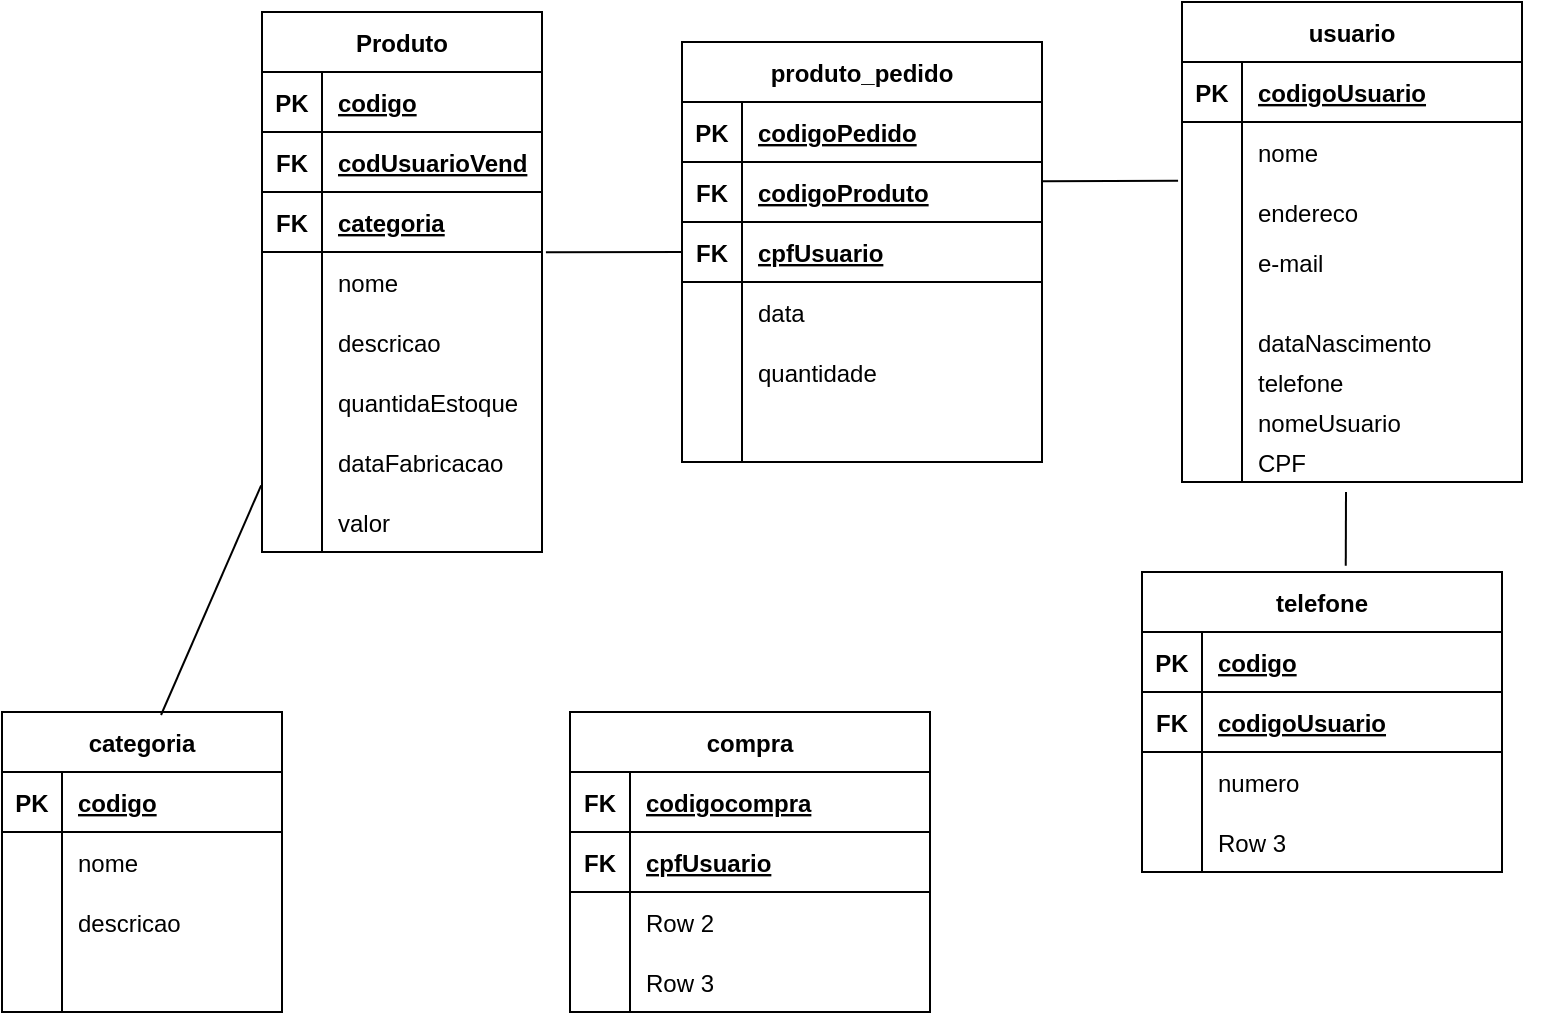 <mxfile version="16.5.1" type="device"><diagram id="bcJOSauh8elIarHP54P1" name="Página-1"><mxGraphModel dx="1021" dy="651" grid="1" gridSize="10" guides="1" tooltips="1" connect="1" arrows="1" fold="1" page="1" pageScale="1" pageWidth="827" pageHeight="1169" math="0" shadow="0"><root><mxCell id="0"/><mxCell id="1" parent="0"/><mxCell id="BqBLaoqD9eFJ4Dxvr46C-53" value="categoria" style="shape=table;startSize=30;container=1;collapsible=1;childLayout=tableLayout;fixedRows=1;rowLines=0;fontStyle=1;align=center;resizeLast=1;" parent="1" vertex="1"><mxGeometry x="40" y="360" width="140" height="150" as="geometry"/></mxCell><mxCell id="BqBLaoqD9eFJ4Dxvr46C-54" value="" style="shape=tableRow;horizontal=0;startSize=0;swimlaneHead=0;swimlaneBody=0;fillColor=none;collapsible=0;dropTarget=0;points=[[0,0.5],[1,0.5]];portConstraint=eastwest;top=0;left=0;right=0;bottom=1;" parent="BqBLaoqD9eFJ4Dxvr46C-53" vertex="1"><mxGeometry y="30" width="140" height="30" as="geometry"/></mxCell><mxCell id="BqBLaoqD9eFJ4Dxvr46C-55" value="PK" style="shape=partialRectangle;connectable=0;fillColor=none;top=0;left=0;bottom=0;right=0;fontStyle=1;overflow=hidden;" parent="BqBLaoqD9eFJ4Dxvr46C-54" vertex="1"><mxGeometry width="30" height="30" as="geometry"><mxRectangle width="30" height="30" as="alternateBounds"/></mxGeometry></mxCell><mxCell id="BqBLaoqD9eFJ4Dxvr46C-56" value="codigo" style="shape=partialRectangle;connectable=0;fillColor=none;top=0;left=0;bottom=0;right=0;align=left;spacingLeft=6;fontStyle=5;overflow=hidden;" parent="BqBLaoqD9eFJ4Dxvr46C-54" vertex="1"><mxGeometry x="30" width="110" height="30" as="geometry"><mxRectangle width="110" height="30" as="alternateBounds"/></mxGeometry></mxCell><mxCell id="BqBLaoqD9eFJ4Dxvr46C-57" value="" style="shape=tableRow;horizontal=0;startSize=0;swimlaneHead=0;swimlaneBody=0;fillColor=none;collapsible=0;dropTarget=0;points=[[0,0.5],[1,0.5]];portConstraint=eastwest;top=0;left=0;right=0;bottom=0;" parent="BqBLaoqD9eFJ4Dxvr46C-53" vertex="1"><mxGeometry y="60" width="140" height="30" as="geometry"/></mxCell><mxCell id="BqBLaoqD9eFJ4Dxvr46C-58" value="" style="shape=partialRectangle;connectable=0;fillColor=none;top=0;left=0;bottom=0;right=0;editable=1;overflow=hidden;" parent="BqBLaoqD9eFJ4Dxvr46C-57" vertex="1"><mxGeometry width="30" height="30" as="geometry"><mxRectangle width="30" height="30" as="alternateBounds"/></mxGeometry></mxCell><mxCell id="BqBLaoqD9eFJ4Dxvr46C-59" value="nome" style="shape=partialRectangle;connectable=0;fillColor=none;top=0;left=0;bottom=0;right=0;align=left;spacingLeft=6;overflow=hidden;" parent="BqBLaoqD9eFJ4Dxvr46C-57" vertex="1"><mxGeometry x="30" width="110" height="30" as="geometry"><mxRectangle width="110" height="30" as="alternateBounds"/></mxGeometry></mxCell><mxCell id="BqBLaoqD9eFJ4Dxvr46C-60" value="" style="shape=tableRow;horizontal=0;startSize=0;swimlaneHead=0;swimlaneBody=0;fillColor=none;collapsible=0;dropTarget=0;points=[[0,0.5],[1,0.5]];portConstraint=eastwest;top=0;left=0;right=0;bottom=0;" parent="BqBLaoqD9eFJ4Dxvr46C-53" vertex="1"><mxGeometry y="90" width="140" height="30" as="geometry"/></mxCell><mxCell id="BqBLaoqD9eFJ4Dxvr46C-61" value="" style="shape=partialRectangle;connectable=0;fillColor=none;top=0;left=0;bottom=0;right=0;editable=1;overflow=hidden;" parent="BqBLaoqD9eFJ4Dxvr46C-60" vertex="1"><mxGeometry width="30" height="30" as="geometry"><mxRectangle width="30" height="30" as="alternateBounds"/></mxGeometry></mxCell><mxCell id="BqBLaoqD9eFJ4Dxvr46C-62" value="descricao" style="shape=partialRectangle;connectable=0;fillColor=none;top=0;left=0;bottom=0;right=0;align=left;spacingLeft=6;overflow=hidden;" parent="BqBLaoqD9eFJ4Dxvr46C-60" vertex="1"><mxGeometry x="30" width="110" height="30" as="geometry"><mxRectangle width="110" height="30" as="alternateBounds"/></mxGeometry></mxCell><mxCell id="BqBLaoqD9eFJ4Dxvr46C-63" value="" style="shape=tableRow;horizontal=0;startSize=0;swimlaneHead=0;swimlaneBody=0;fillColor=none;collapsible=0;dropTarget=0;points=[[0,0.5],[1,0.5]];portConstraint=eastwest;top=0;left=0;right=0;bottom=0;" parent="BqBLaoqD9eFJ4Dxvr46C-53" vertex="1"><mxGeometry y="120" width="140" height="30" as="geometry"/></mxCell><mxCell id="BqBLaoqD9eFJ4Dxvr46C-64" value="" style="shape=partialRectangle;connectable=0;fillColor=none;top=0;left=0;bottom=0;right=0;editable=1;overflow=hidden;" parent="BqBLaoqD9eFJ4Dxvr46C-63" vertex="1"><mxGeometry width="30" height="30" as="geometry"><mxRectangle width="30" height="30" as="alternateBounds"/></mxGeometry></mxCell><mxCell id="BqBLaoqD9eFJ4Dxvr46C-65" value="" style="shape=partialRectangle;connectable=0;fillColor=none;top=0;left=0;bottom=0;right=0;align=left;spacingLeft=6;overflow=hidden;" parent="BqBLaoqD9eFJ4Dxvr46C-63" vertex="1"><mxGeometry x="30" width="110" height="30" as="geometry"><mxRectangle width="110" height="30" as="alternateBounds"/></mxGeometry></mxCell><mxCell id="BqBLaoqD9eFJ4Dxvr46C-72" value="" style="group" parent="1" vertex="1" connectable="0"><mxGeometry x="170" y="10" width="140" height="240" as="geometry"/></mxCell><mxCell id="BqBLaoqD9eFJ4Dxvr46C-1" value="Produto" style="shape=table;startSize=30;container=1;collapsible=1;childLayout=tableLayout;fixedRows=1;rowLines=0;fontStyle=1;align=center;resizeLast=1;" parent="BqBLaoqD9eFJ4Dxvr46C-72" vertex="1"><mxGeometry width="140" height="270" as="geometry"/></mxCell><mxCell id="BqBLaoqD9eFJ4Dxvr46C-2" value="" style="shape=tableRow;horizontal=0;startSize=0;swimlaneHead=0;swimlaneBody=0;fillColor=none;collapsible=0;dropTarget=0;points=[[0,0.5],[1,0.5]];portConstraint=eastwest;top=0;left=0;right=0;bottom=1;" parent="BqBLaoqD9eFJ4Dxvr46C-1" vertex="1"><mxGeometry y="30" width="140" height="30" as="geometry"/></mxCell><mxCell id="BqBLaoqD9eFJ4Dxvr46C-3" value="PK" style="shape=partialRectangle;connectable=0;fillColor=none;top=0;left=0;bottom=0;right=0;fontStyle=1;overflow=hidden;" parent="BqBLaoqD9eFJ4Dxvr46C-2" vertex="1"><mxGeometry width="30" height="30" as="geometry"><mxRectangle width="30" height="30" as="alternateBounds"/></mxGeometry></mxCell><mxCell id="BqBLaoqD9eFJ4Dxvr46C-4" value="codigo" style="shape=partialRectangle;connectable=0;fillColor=none;top=0;left=0;bottom=0;right=0;align=left;spacingLeft=6;fontStyle=5;overflow=hidden;" parent="BqBLaoqD9eFJ4Dxvr46C-2" vertex="1"><mxGeometry x="30" width="110" height="30" as="geometry"><mxRectangle width="110" height="30" as="alternateBounds"/></mxGeometry></mxCell><mxCell id="4ApORR4QQ6155ZUJAlTg-59" value="" style="shape=tableRow;horizontal=0;startSize=0;swimlaneHead=0;swimlaneBody=0;fillColor=none;collapsible=0;dropTarget=0;points=[[0,0.5],[1,0.5]];portConstraint=eastwest;top=0;left=0;right=0;bottom=1;" parent="BqBLaoqD9eFJ4Dxvr46C-1" vertex="1"><mxGeometry y="60" width="140" height="30" as="geometry"/></mxCell><mxCell id="4ApORR4QQ6155ZUJAlTg-60" value="FK" style="shape=partialRectangle;connectable=0;fillColor=none;top=0;left=0;bottom=0;right=0;fontStyle=1;overflow=hidden;" parent="4ApORR4QQ6155ZUJAlTg-59" vertex="1"><mxGeometry width="30" height="30" as="geometry"><mxRectangle width="30" height="30" as="alternateBounds"/></mxGeometry></mxCell><mxCell id="4ApORR4QQ6155ZUJAlTg-61" value="codUsuarioVend" style="shape=partialRectangle;connectable=0;fillColor=none;top=0;left=0;bottom=0;right=0;align=left;spacingLeft=6;fontStyle=5;overflow=hidden;" parent="4ApORR4QQ6155ZUJAlTg-59" vertex="1"><mxGeometry x="30" width="110" height="30" as="geometry"><mxRectangle width="110" height="30" as="alternateBounds"/></mxGeometry></mxCell><mxCell id="4ApORR4QQ6155ZUJAlTg-68" value="" style="shape=tableRow;horizontal=0;startSize=0;swimlaneHead=0;swimlaneBody=0;fillColor=none;collapsible=0;dropTarget=0;points=[[0,0.5],[1,0.5]];portConstraint=eastwest;top=0;left=0;right=0;bottom=1;" parent="BqBLaoqD9eFJ4Dxvr46C-1" vertex="1"><mxGeometry y="90" width="140" height="30" as="geometry"/></mxCell><mxCell id="4ApORR4QQ6155ZUJAlTg-69" value="FK" style="shape=partialRectangle;connectable=0;fillColor=none;top=0;left=0;bottom=0;right=0;fontStyle=1;overflow=hidden;" parent="4ApORR4QQ6155ZUJAlTg-68" vertex="1"><mxGeometry width="30" height="30" as="geometry"><mxRectangle width="30" height="30" as="alternateBounds"/></mxGeometry></mxCell><mxCell id="4ApORR4QQ6155ZUJAlTg-70" value="categoria" style="shape=partialRectangle;connectable=0;fillColor=none;top=0;left=0;bottom=0;right=0;align=left;spacingLeft=6;fontStyle=5;overflow=hidden;" parent="4ApORR4QQ6155ZUJAlTg-68" vertex="1"><mxGeometry x="30" width="110" height="30" as="geometry"><mxRectangle width="110" height="30" as="alternateBounds"/></mxGeometry></mxCell><mxCell id="BqBLaoqD9eFJ4Dxvr46C-5" value="" style="shape=tableRow;horizontal=0;startSize=0;swimlaneHead=0;swimlaneBody=0;fillColor=none;collapsible=0;dropTarget=0;points=[[0,0.5],[1,0.5]];portConstraint=eastwest;top=0;left=0;right=0;bottom=0;" parent="BqBLaoqD9eFJ4Dxvr46C-1" vertex="1"><mxGeometry y="120" width="140" height="30" as="geometry"/></mxCell><mxCell id="BqBLaoqD9eFJ4Dxvr46C-6" value="" style="shape=partialRectangle;connectable=0;fillColor=none;top=0;left=0;bottom=0;right=0;editable=1;overflow=hidden;" parent="BqBLaoqD9eFJ4Dxvr46C-5" vertex="1"><mxGeometry width="30" height="30" as="geometry"><mxRectangle width="30" height="30" as="alternateBounds"/></mxGeometry></mxCell><mxCell id="BqBLaoqD9eFJ4Dxvr46C-7" value="nome" style="shape=partialRectangle;connectable=0;fillColor=none;top=0;left=0;bottom=0;right=0;align=left;spacingLeft=6;overflow=hidden;" parent="BqBLaoqD9eFJ4Dxvr46C-5" vertex="1"><mxGeometry x="30" width="110" height="30" as="geometry"><mxRectangle width="110" height="30" as="alternateBounds"/></mxGeometry></mxCell><mxCell id="BqBLaoqD9eFJ4Dxvr46C-8" value="" style="shape=tableRow;horizontal=0;startSize=0;swimlaneHead=0;swimlaneBody=0;fillColor=none;collapsible=0;dropTarget=0;points=[[0,0.5],[1,0.5]];portConstraint=eastwest;top=0;left=0;right=0;bottom=0;" parent="BqBLaoqD9eFJ4Dxvr46C-1" vertex="1"><mxGeometry y="150" width="140" height="30" as="geometry"/></mxCell><mxCell id="BqBLaoqD9eFJ4Dxvr46C-9" value="" style="shape=partialRectangle;connectable=0;fillColor=none;top=0;left=0;bottom=0;right=0;editable=1;overflow=hidden;" parent="BqBLaoqD9eFJ4Dxvr46C-8" vertex="1"><mxGeometry width="30" height="30" as="geometry"><mxRectangle width="30" height="30" as="alternateBounds"/></mxGeometry></mxCell><mxCell id="BqBLaoqD9eFJ4Dxvr46C-10" value="descricao" style="shape=partialRectangle;connectable=0;fillColor=none;top=0;left=0;bottom=0;right=0;align=left;spacingLeft=6;overflow=hidden;" parent="BqBLaoqD9eFJ4Dxvr46C-8" vertex="1"><mxGeometry x="30" width="110" height="30" as="geometry"><mxRectangle width="110" height="30" as="alternateBounds"/></mxGeometry></mxCell><mxCell id="BqBLaoqD9eFJ4Dxvr46C-11" value="" style="shape=tableRow;horizontal=0;startSize=0;swimlaneHead=0;swimlaneBody=0;fillColor=none;collapsible=0;dropTarget=0;points=[[0,0.5],[1,0.5]];portConstraint=eastwest;top=0;left=0;right=0;bottom=0;" parent="BqBLaoqD9eFJ4Dxvr46C-1" vertex="1"><mxGeometry y="180" width="140" height="30" as="geometry"/></mxCell><mxCell id="BqBLaoqD9eFJ4Dxvr46C-12" value="" style="shape=partialRectangle;connectable=0;fillColor=none;top=0;left=0;bottom=0;right=0;editable=1;overflow=hidden;" parent="BqBLaoqD9eFJ4Dxvr46C-11" vertex="1"><mxGeometry width="30" height="30" as="geometry"><mxRectangle width="30" height="30" as="alternateBounds"/></mxGeometry></mxCell><mxCell id="BqBLaoqD9eFJ4Dxvr46C-13" value="quantidaEstoque" style="shape=partialRectangle;connectable=0;fillColor=none;top=0;left=0;bottom=0;right=0;align=left;spacingLeft=6;overflow=hidden;" parent="BqBLaoqD9eFJ4Dxvr46C-11" vertex="1"><mxGeometry x="30" width="110" height="30" as="geometry"><mxRectangle width="110" height="30" as="alternateBounds"/></mxGeometry></mxCell><mxCell id="4ApORR4QQ6155ZUJAlTg-62" value="" style="shape=tableRow;horizontal=0;startSize=0;swimlaneHead=0;swimlaneBody=0;fillColor=none;collapsible=0;dropTarget=0;points=[[0,0.5],[1,0.5]];portConstraint=eastwest;top=0;left=0;right=0;bottom=0;" parent="BqBLaoqD9eFJ4Dxvr46C-1" vertex="1"><mxGeometry y="210" width="140" height="30" as="geometry"/></mxCell><mxCell id="4ApORR4QQ6155ZUJAlTg-63" value="" style="shape=partialRectangle;connectable=0;fillColor=none;top=0;left=0;bottom=0;right=0;editable=1;overflow=hidden;" parent="4ApORR4QQ6155ZUJAlTg-62" vertex="1"><mxGeometry width="30" height="30" as="geometry"><mxRectangle width="30" height="30" as="alternateBounds"/></mxGeometry></mxCell><mxCell id="4ApORR4QQ6155ZUJAlTg-64" value="dataFabricacao" style="shape=partialRectangle;connectable=0;fillColor=none;top=0;left=0;bottom=0;right=0;align=left;spacingLeft=6;overflow=hidden;" parent="4ApORR4QQ6155ZUJAlTg-62" vertex="1"><mxGeometry x="30" width="110" height="30" as="geometry"><mxRectangle width="110" height="30" as="alternateBounds"/></mxGeometry></mxCell><mxCell id="4ApORR4QQ6155ZUJAlTg-65" value="" style="shape=tableRow;horizontal=0;startSize=0;swimlaneHead=0;swimlaneBody=0;fillColor=none;collapsible=0;dropTarget=0;points=[[0,0.5],[1,0.5]];portConstraint=eastwest;top=0;left=0;right=0;bottom=0;" parent="BqBLaoqD9eFJ4Dxvr46C-1" vertex="1"><mxGeometry y="240" width="140" height="30" as="geometry"/></mxCell><mxCell id="4ApORR4QQ6155ZUJAlTg-66" value="" style="shape=partialRectangle;connectable=0;fillColor=none;top=0;left=0;bottom=0;right=0;editable=1;overflow=hidden;" parent="4ApORR4QQ6155ZUJAlTg-65" vertex="1"><mxGeometry width="30" height="30" as="geometry"><mxRectangle width="30" height="30" as="alternateBounds"/></mxGeometry></mxCell><mxCell id="4ApORR4QQ6155ZUJAlTg-67" value="valor" style="shape=partialRectangle;connectable=0;fillColor=none;top=0;left=0;bottom=0;right=0;align=left;spacingLeft=6;overflow=hidden;" parent="4ApORR4QQ6155ZUJAlTg-65" vertex="1"><mxGeometry x="30" width="110" height="30" as="geometry"><mxRectangle width="110" height="30" as="alternateBounds"/></mxGeometry></mxCell><mxCell id="BqBLaoqD9eFJ4Dxvr46C-74" value="" style="group" parent="1" vertex="1" connectable="0"><mxGeometry x="630" y="10" width="180" height="200" as="geometry"/></mxCell><mxCell id="4ApORR4QQ6155ZUJAlTg-1" value="" style="group" parent="BqBLaoqD9eFJ4Dxvr46C-74" vertex="1" connectable="0"><mxGeometry y="-5.574" width="170" height="205.574" as="geometry"/></mxCell><mxCell id="BqBLaoqD9eFJ4Dxvr46C-18" value="usuario" style="shape=table;startSize=30;container=1;collapsible=1;childLayout=tableLayout;fixedRows=1;rowLines=0;fontStyle=1;align=center;resizeLast=1;" parent="4ApORR4QQ6155ZUJAlTg-1" vertex="1"><mxGeometry y="0.561" width="170" height="240" as="geometry"/></mxCell><mxCell id="BqBLaoqD9eFJ4Dxvr46C-19" value="" style="shape=tableRow;horizontal=0;startSize=0;swimlaneHead=0;swimlaneBody=0;fillColor=none;collapsible=0;dropTarget=0;points=[[0,0.5],[1,0.5]];portConstraint=eastwest;top=0;left=0;right=0;bottom=1;" parent="BqBLaoqD9eFJ4Dxvr46C-18" vertex="1"><mxGeometry y="30" width="170" height="30" as="geometry"/></mxCell><mxCell id="BqBLaoqD9eFJ4Dxvr46C-20" value="PK" style="shape=partialRectangle;connectable=0;fillColor=none;top=0;left=0;bottom=0;right=0;fontStyle=1;overflow=hidden;" parent="BqBLaoqD9eFJ4Dxvr46C-19" vertex="1"><mxGeometry width="30" height="30" as="geometry"><mxRectangle width="30" height="30" as="alternateBounds"/></mxGeometry></mxCell><mxCell id="BqBLaoqD9eFJ4Dxvr46C-21" value="codigoUsuario" style="shape=partialRectangle;connectable=0;fillColor=none;top=0;left=0;bottom=0;right=0;align=left;spacingLeft=6;fontStyle=5;overflow=hidden;" parent="BqBLaoqD9eFJ4Dxvr46C-19" vertex="1"><mxGeometry x="30" width="140" height="30" as="geometry"><mxRectangle width="140" height="30" as="alternateBounds"/></mxGeometry></mxCell><mxCell id="BqBLaoqD9eFJ4Dxvr46C-22" value="" style="shape=tableRow;horizontal=0;startSize=0;swimlaneHead=0;swimlaneBody=0;fillColor=none;collapsible=0;dropTarget=0;points=[[0,0.5],[1,0.5]];portConstraint=eastwest;top=0;left=0;right=0;bottom=0;" parent="BqBLaoqD9eFJ4Dxvr46C-18" vertex="1"><mxGeometry y="60" width="170" height="30" as="geometry"/></mxCell><mxCell id="BqBLaoqD9eFJ4Dxvr46C-23" value="" style="shape=partialRectangle;connectable=0;fillColor=none;top=0;left=0;bottom=0;right=0;editable=1;overflow=hidden;" parent="BqBLaoqD9eFJ4Dxvr46C-22" vertex="1"><mxGeometry width="30" height="30" as="geometry"><mxRectangle width="30" height="30" as="alternateBounds"/></mxGeometry></mxCell><mxCell id="BqBLaoqD9eFJ4Dxvr46C-24" value="nome" style="shape=partialRectangle;connectable=0;fillColor=none;top=0;left=0;bottom=0;right=0;align=left;spacingLeft=6;overflow=hidden;" parent="BqBLaoqD9eFJ4Dxvr46C-22" vertex="1"><mxGeometry x="30" width="140" height="30" as="geometry"><mxRectangle width="140" height="30" as="alternateBounds"/></mxGeometry></mxCell><mxCell id="BqBLaoqD9eFJ4Dxvr46C-25" value="" style="shape=tableRow;horizontal=0;startSize=0;swimlaneHead=0;swimlaneBody=0;fillColor=none;collapsible=0;dropTarget=0;points=[[0,0.5],[1,0.5]];portConstraint=eastwest;top=0;left=0;right=0;bottom=0;" parent="BqBLaoqD9eFJ4Dxvr46C-18" vertex="1"><mxGeometry y="90" width="170" height="30" as="geometry"/></mxCell><mxCell id="BqBLaoqD9eFJ4Dxvr46C-26" value="" style="shape=partialRectangle;connectable=0;fillColor=none;top=0;left=0;bottom=0;right=0;editable=1;overflow=hidden;" parent="BqBLaoqD9eFJ4Dxvr46C-25" vertex="1"><mxGeometry width="30" height="30" as="geometry"><mxRectangle width="30" height="30" as="alternateBounds"/></mxGeometry></mxCell><mxCell id="BqBLaoqD9eFJ4Dxvr46C-27" value="endereco" style="shape=partialRectangle;connectable=0;fillColor=none;top=0;left=0;bottom=0;right=0;align=left;spacingLeft=6;overflow=hidden;" parent="BqBLaoqD9eFJ4Dxvr46C-25" vertex="1"><mxGeometry x="30" width="140" height="30" as="geometry"><mxRectangle width="140" height="30" as="alternateBounds"/></mxGeometry></mxCell><mxCell id="49NuLJuLuiRHhSZ9nwhj-7" value="" style="shape=tableRow;horizontal=0;startSize=0;swimlaneHead=0;swimlaneBody=0;fillColor=none;collapsible=0;dropTarget=0;points=[[0,0.5],[1,0.5]];portConstraint=eastwest;top=0;left=0;right=0;bottom=0;" vertex="1" parent="BqBLaoqD9eFJ4Dxvr46C-18"><mxGeometry y="120" width="170" height="20" as="geometry"/></mxCell><mxCell id="49NuLJuLuiRHhSZ9nwhj-8" value="" style="shape=partialRectangle;connectable=0;fillColor=none;top=0;left=0;bottom=0;right=0;editable=1;overflow=hidden;" vertex="1" parent="49NuLJuLuiRHhSZ9nwhj-7"><mxGeometry width="30" height="20" as="geometry"><mxRectangle width="30" height="20" as="alternateBounds"/></mxGeometry></mxCell><mxCell id="49NuLJuLuiRHhSZ9nwhj-9" value="e-mail" style="shape=partialRectangle;connectable=0;fillColor=none;top=0;left=0;bottom=0;right=0;align=left;spacingLeft=6;overflow=hidden;" vertex="1" parent="49NuLJuLuiRHhSZ9nwhj-7"><mxGeometry x="30" width="140" height="20" as="geometry"><mxRectangle width="140" height="20" as="alternateBounds"/></mxGeometry></mxCell><mxCell id="49NuLJuLuiRHhSZ9nwhj-4" value="" style="shape=tableRow;horizontal=0;startSize=0;swimlaneHead=0;swimlaneBody=0;fillColor=none;collapsible=0;dropTarget=0;points=[[0,0.5],[1,0.5]];portConstraint=eastwest;top=0;left=0;right=0;bottom=0;" vertex="1" parent="BqBLaoqD9eFJ4Dxvr46C-18"><mxGeometry y="140" width="170" height="20" as="geometry"/></mxCell><mxCell id="49NuLJuLuiRHhSZ9nwhj-5" value="" style="shape=partialRectangle;connectable=0;fillColor=none;top=0;left=0;bottom=0;right=0;editable=1;overflow=hidden;" vertex="1" parent="49NuLJuLuiRHhSZ9nwhj-4"><mxGeometry width="30" height="20" as="geometry"><mxRectangle width="30" height="20" as="alternateBounds"/></mxGeometry></mxCell><mxCell id="49NuLJuLuiRHhSZ9nwhj-6" value="" style="shape=partialRectangle;connectable=0;fillColor=none;top=0;left=0;bottom=0;right=0;align=left;spacingLeft=6;overflow=hidden;" vertex="1" parent="49NuLJuLuiRHhSZ9nwhj-4"><mxGeometry x="30" width="140" height="20" as="geometry"><mxRectangle width="140" height="20" as="alternateBounds"/></mxGeometry></mxCell><mxCell id="49NuLJuLuiRHhSZ9nwhj-10" value="" style="shape=tableRow;horizontal=0;startSize=0;swimlaneHead=0;swimlaneBody=0;fillColor=none;collapsible=0;dropTarget=0;points=[[0,0.5],[1,0.5]];portConstraint=eastwest;top=0;left=0;right=0;bottom=0;" vertex="1" parent="BqBLaoqD9eFJ4Dxvr46C-18"><mxGeometry y="160" width="170" height="20" as="geometry"/></mxCell><mxCell id="49NuLJuLuiRHhSZ9nwhj-11" value="" style="shape=partialRectangle;connectable=0;fillColor=none;top=0;left=0;bottom=0;right=0;editable=1;overflow=hidden;" vertex="1" parent="49NuLJuLuiRHhSZ9nwhj-10"><mxGeometry width="30" height="20" as="geometry"><mxRectangle width="30" height="20" as="alternateBounds"/></mxGeometry></mxCell><mxCell id="49NuLJuLuiRHhSZ9nwhj-12" value="dataNascimento" style="shape=partialRectangle;connectable=0;fillColor=none;top=0;left=0;bottom=0;right=0;align=left;spacingLeft=6;overflow=hidden;" vertex="1" parent="49NuLJuLuiRHhSZ9nwhj-10"><mxGeometry x="30" width="140" height="20" as="geometry"><mxRectangle width="140" height="20" as="alternateBounds"/></mxGeometry></mxCell><mxCell id="49NuLJuLuiRHhSZ9nwhj-13" value="" style="shape=tableRow;horizontal=0;startSize=0;swimlaneHead=0;swimlaneBody=0;fillColor=none;collapsible=0;dropTarget=0;points=[[0,0.5],[1,0.5]];portConstraint=eastwest;top=0;left=0;right=0;bottom=0;" vertex="1" parent="BqBLaoqD9eFJ4Dxvr46C-18"><mxGeometry y="180" width="170" height="20" as="geometry"/></mxCell><mxCell id="49NuLJuLuiRHhSZ9nwhj-14" value="" style="shape=partialRectangle;connectable=0;fillColor=none;top=0;left=0;bottom=0;right=0;editable=1;overflow=hidden;" vertex="1" parent="49NuLJuLuiRHhSZ9nwhj-13"><mxGeometry width="30" height="20" as="geometry"><mxRectangle width="30" height="20" as="alternateBounds"/></mxGeometry></mxCell><mxCell id="49NuLJuLuiRHhSZ9nwhj-15" value="telefone" style="shape=partialRectangle;connectable=0;fillColor=none;top=0;left=0;bottom=0;right=0;align=left;spacingLeft=6;overflow=hidden;" vertex="1" parent="49NuLJuLuiRHhSZ9nwhj-13"><mxGeometry x="30" width="140" height="20" as="geometry"><mxRectangle width="140" height="20" as="alternateBounds"/></mxGeometry></mxCell><mxCell id="49NuLJuLuiRHhSZ9nwhj-46" value="" style="shape=tableRow;horizontal=0;startSize=0;swimlaneHead=0;swimlaneBody=0;fillColor=none;collapsible=0;dropTarget=0;points=[[0,0.5],[1,0.5]];portConstraint=eastwest;top=0;left=0;right=0;bottom=0;" vertex="1" parent="BqBLaoqD9eFJ4Dxvr46C-18"><mxGeometry y="200" width="170" height="20" as="geometry"/></mxCell><mxCell id="49NuLJuLuiRHhSZ9nwhj-47" value="" style="shape=partialRectangle;connectable=0;fillColor=none;top=0;left=0;bottom=0;right=0;editable=1;overflow=hidden;" vertex="1" parent="49NuLJuLuiRHhSZ9nwhj-46"><mxGeometry width="30" height="20" as="geometry"><mxRectangle width="30" height="20" as="alternateBounds"/></mxGeometry></mxCell><mxCell id="49NuLJuLuiRHhSZ9nwhj-48" value="nomeUsuario" style="shape=partialRectangle;connectable=0;fillColor=none;top=0;left=0;bottom=0;right=0;align=left;spacingLeft=6;overflow=hidden;" vertex="1" parent="49NuLJuLuiRHhSZ9nwhj-46"><mxGeometry x="30" width="140" height="20" as="geometry"><mxRectangle width="140" height="20" as="alternateBounds"/></mxGeometry></mxCell><mxCell id="49NuLJuLuiRHhSZ9nwhj-49" value="" style="shape=tableRow;horizontal=0;startSize=0;swimlaneHead=0;swimlaneBody=0;fillColor=none;collapsible=0;dropTarget=0;points=[[0,0.5],[1,0.5]];portConstraint=eastwest;top=0;left=0;right=0;bottom=0;" vertex="1" parent="BqBLaoqD9eFJ4Dxvr46C-18"><mxGeometry y="220" width="170" height="20" as="geometry"/></mxCell><mxCell id="49NuLJuLuiRHhSZ9nwhj-50" value="" style="shape=partialRectangle;connectable=0;fillColor=none;top=0;left=0;bottom=0;right=0;editable=1;overflow=hidden;" vertex="1" parent="49NuLJuLuiRHhSZ9nwhj-49"><mxGeometry width="30" height="20" as="geometry"><mxRectangle width="30" height="20" as="alternateBounds"/></mxGeometry></mxCell><mxCell id="49NuLJuLuiRHhSZ9nwhj-51" value="CPF" style="shape=partialRectangle;connectable=0;fillColor=none;top=0;left=0;bottom=0;right=0;align=left;spacingLeft=6;overflow=hidden;" vertex="1" parent="49NuLJuLuiRHhSZ9nwhj-49"><mxGeometry x="30" width="140" height="20" as="geometry"><mxRectangle width="140" height="20" as="alternateBounds"/></mxGeometry></mxCell><mxCell id="4ApORR4QQ6155ZUJAlTg-5" value="" style="endArrow=none;html=1;rounded=0;exitX=0.568;exitY=0.01;exitDx=0;exitDy=0;exitPerimeter=0;entryX=-0.003;entryY=-0.112;entryDx=0;entryDy=0;entryPerimeter=0;" parent="1" source="BqBLaoqD9eFJ4Dxvr46C-53" target="4ApORR4QQ6155ZUJAlTg-65" edge="1"><mxGeometry width="50" height="50" relative="1" as="geometry"><mxPoint x="150" y="300" as="sourcePoint"/><mxPoint x="320" y="220" as="targetPoint"/></mxGeometry></mxCell><mxCell id="4ApORR4QQ6155ZUJAlTg-10" value="produto_pedido" style="shape=table;startSize=30;container=1;collapsible=1;childLayout=tableLayout;fixedRows=1;rowLines=0;fontStyle=1;align=center;resizeLast=1;" parent="1" vertex="1"><mxGeometry x="380" y="25" width="180" height="210" as="geometry"/></mxCell><mxCell id="4ApORR4QQ6155ZUJAlTg-11" value="" style="shape=tableRow;horizontal=0;startSize=0;swimlaneHead=0;swimlaneBody=0;fillColor=none;collapsible=0;dropTarget=0;points=[[0,0.5],[1,0.5]];portConstraint=eastwest;top=0;left=0;right=0;bottom=1;" parent="4ApORR4QQ6155ZUJAlTg-10" vertex="1"><mxGeometry y="30" width="180" height="30" as="geometry"/></mxCell><mxCell id="4ApORR4QQ6155ZUJAlTg-12" value="PK" style="shape=partialRectangle;connectable=0;fillColor=none;top=0;left=0;bottom=0;right=0;fontStyle=1;overflow=hidden;" parent="4ApORR4QQ6155ZUJAlTg-11" vertex="1"><mxGeometry width="30" height="30" as="geometry"><mxRectangle width="30" height="30" as="alternateBounds"/></mxGeometry></mxCell><mxCell id="4ApORR4QQ6155ZUJAlTg-13" value="codigoPedido" style="shape=partialRectangle;connectable=0;fillColor=none;top=0;left=0;bottom=0;right=0;align=left;spacingLeft=6;fontStyle=5;overflow=hidden;" parent="4ApORR4QQ6155ZUJAlTg-11" vertex="1"><mxGeometry x="30" width="150" height="30" as="geometry"><mxRectangle width="150" height="30" as="alternateBounds"/></mxGeometry></mxCell><mxCell id="4ApORR4QQ6155ZUJAlTg-89" value="" style="shape=tableRow;horizontal=0;startSize=0;swimlaneHead=0;swimlaneBody=0;fillColor=none;collapsible=0;dropTarget=0;points=[[0,0.5],[1,0.5]];portConstraint=eastwest;top=0;left=0;right=0;bottom=1;" parent="4ApORR4QQ6155ZUJAlTg-10" vertex="1"><mxGeometry y="60" width="180" height="30" as="geometry"/></mxCell><mxCell id="4ApORR4QQ6155ZUJAlTg-90" value="FK" style="shape=partialRectangle;connectable=0;fillColor=none;top=0;left=0;bottom=0;right=0;fontStyle=1;overflow=hidden;" parent="4ApORR4QQ6155ZUJAlTg-89" vertex="1"><mxGeometry width="30" height="30" as="geometry"><mxRectangle width="30" height="30" as="alternateBounds"/></mxGeometry></mxCell><mxCell id="4ApORR4QQ6155ZUJAlTg-91" value="codigoProduto" style="shape=partialRectangle;connectable=0;fillColor=none;top=0;left=0;bottom=0;right=0;align=left;spacingLeft=6;fontStyle=5;overflow=hidden;" parent="4ApORR4QQ6155ZUJAlTg-89" vertex="1"><mxGeometry x="30" width="150" height="30" as="geometry"><mxRectangle width="150" height="30" as="alternateBounds"/></mxGeometry></mxCell><mxCell id="4ApORR4QQ6155ZUJAlTg-53" value="" style="shape=tableRow;horizontal=0;startSize=0;swimlaneHead=0;swimlaneBody=0;fillColor=none;collapsible=0;dropTarget=0;points=[[0,0.5],[1,0.5]];portConstraint=eastwest;top=0;left=0;right=0;bottom=1;" parent="4ApORR4QQ6155ZUJAlTg-10" vertex="1"><mxGeometry y="90" width="180" height="30" as="geometry"/></mxCell><mxCell id="4ApORR4QQ6155ZUJAlTg-54" value="FK" style="shape=partialRectangle;connectable=0;fillColor=none;top=0;left=0;bottom=0;right=0;fontStyle=1;overflow=hidden;" parent="4ApORR4QQ6155ZUJAlTg-53" vertex="1"><mxGeometry width="30" height="30" as="geometry"><mxRectangle width="30" height="30" as="alternateBounds"/></mxGeometry></mxCell><mxCell id="4ApORR4QQ6155ZUJAlTg-55" value="cpfUsuario" style="shape=partialRectangle;connectable=0;fillColor=none;top=0;left=0;bottom=0;right=0;align=left;spacingLeft=6;fontStyle=5;overflow=hidden;" parent="4ApORR4QQ6155ZUJAlTg-53" vertex="1"><mxGeometry x="30" width="150" height="30" as="geometry"><mxRectangle width="150" height="30" as="alternateBounds"/></mxGeometry></mxCell><mxCell id="4ApORR4QQ6155ZUJAlTg-14" value="" style="shape=tableRow;horizontal=0;startSize=0;swimlaneHead=0;swimlaneBody=0;fillColor=none;collapsible=0;dropTarget=0;points=[[0,0.5],[1,0.5]];portConstraint=eastwest;top=0;left=0;right=0;bottom=0;" parent="4ApORR4QQ6155ZUJAlTg-10" vertex="1"><mxGeometry y="120" width="180" height="30" as="geometry"/></mxCell><mxCell id="4ApORR4QQ6155ZUJAlTg-15" value="" style="shape=partialRectangle;connectable=0;fillColor=none;top=0;left=0;bottom=0;right=0;editable=1;overflow=hidden;" parent="4ApORR4QQ6155ZUJAlTg-14" vertex="1"><mxGeometry width="30" height="30" as="geometry"><mxRectangle width="30" height="30" as="alternateBounds"/></mxGeometry></mxCell><mxCell id="4ApORR4QQ6155ZUJAlTg-16" value="data" style="shape=partialRectangle;connectable=0;fillColor=none;top=0;left=0;bottom=0;right=0;align=left;spacingLeft=6;overflow=hidden;" parent="4ApORR4QQ6155ZUJAlTg-14" vertex="1"><mxGeometry x="30" width="150" height="30" as="geometry"><mxRectangle width="150" height="30" as="alternateBounds"/></mxGeometry></mxCell><mxCell id="4ApORR4QQ6155ZUJAlTg-17" value="" style="shape=tableRow;horizontal=0;startSize=0;swimlaneHead=0;swimlaneBody=0;fillColor=none;collapsible=0;dropTarget=0;points=[[0,0.5],[1,0.5]];portConstraint=eastwest;top=0;left=0;right=0;bottom=0;" parent="4ApORR4QQ6155ZUJAlTg-10" vertex="1"><mxGeometry y="150" width="180" height="30" as="geometry"/></mxCell><mxCell id="4ApORR4QQ6155ZUJAlTg-18" value="" style="shape=partialRectangle;connectable=0;fillColor=none;top=0;left=0;bottom=0;right=0;editable=1;overflow=hidden;" parent="4ApORR4QQ6155ZUJAlTg-17" vertex="1"><mxGeometry width="30" height="30" as="geometry"><mxRectangle width="30" height="30" as="alternateBounds"/></mxGeometry></mxCell><mxCell id="4ApORR4QQ6155ZUJAlTg-19" value="quantidade" style="shape=partialRectangle;connectable=0;fillColor=none;top=0;left=0;bottom=0;right=0;align=left;spacingLeft=6;overflow=hidden;" parent="4ApORR4QQ6155ZUJAlTg-17" vertex="1"><mxGeometry x="30" width="150" height="30" as="geometry"><mxRectangle width="150" height="30" as="alternateBounds"/></mxGeometry></mxCell><mxCell id="4ApORR4QQ6155ZUJAlTg-20" value="" style="shape=tableRow;horizontal=0;startSize=0;swimlaneHead=0;swimlaneBody=0;fillColor=none;collapsible=0;dropTarget=0;points=[[0,0.5],[1,0.5]];portConstraint=eastwest;top=0;left=0;right=0;bottom=0;" parent="4ApORR4QQ6155ZUJAlTg-10" vertex="1"><mxGeometry y="180" width="180" height="30" as="geometry"/></mxCell><mxCell id="4ApORR4QQ6155ZUJAlTg-21" value="" style="shape=partialRectangle;connectable=0;fillColor=none;top=0;left=0;bottom=0;right=0;editable=1;overflow=hidden;" parent="4ApORR4QQ6155ZUJAlTg-20" vertex="1"><mxGeometry width="30" height="30" as="geometry"><mxRectangle width="30" height="30" as="alternateBounds"/></mxGeometry></mxCell><mxCell id="4ApORR4QQ6155ZUJAlTg-22" value="" style="shape=partialRectangle;connectable=0;fillColor=none;top=0;left=0;bottom=0;right=0;align=left;spacingLeft=6;overflow=hidden;" parent="4ApORR4QQ6155ZUJAlTg-20" vertex="1"><mxGeometry x="30" width="150" height="30" as="geometry"><mxRectangle width="150" height="30" as="alternateBounds"/></mxGeometry></mxCell><mxCell id="4ApORR4QQ6155ZUJAlTg-71" value="telefone" style="shape=table;startSize=30;container=1;collapsible=1;childLayout=tableLayout;fixedRows=1;rowLines=0;fontStyle=1;align=center;resizeLast=1;" parent="1" vertex="1"><mxGeometry x="610" y="290" width="180" height="150" as="geometry"/></mxCell><mxCell id="4ApORR4QQ6155ZUJAlTg-72" value="" style="shape=tableRow;horizontal=0;startSize=0;swimlaneHead=0;swimlaneBody=0;fillColor=none;collapsible=0;dropTarget=0;points=[[0,0.5],[1,0.5]];portConstraint=eastwest;top=0;left=0;right=0;bottom=1;" parent="4ApORR4QQ6155ZUJAlTg-71" vertex="1"><mxGeometry y="30" width="180" height="30" as="geometry"/></mxCell><mxCell id="4ApORR4QQ6155ZUJAlTg-73" value="PK" style="shape=partialRectangle;connectable=0;fillColor=none;top=0;left=0;bottom=0;right=0;fontStyle=1;overflow=hidden;" parent="4ApORR4QQ6155ZUJAlTg-72" vertex="1"><mxGeometry width="30" height="30" as="geometry"><mxRectangle width="30" height="30" as="alternateBounds"/></mxGeometry></mxCell><mxCell id="4ApORR4QQ6155ZUJAlTg-74" value="codigo" style="shape=partialRectangle;connectable=0;fillColor=none;top=0;left=0;bottom=0;right=0;align=left;spacingLeft=6;fontStyle=5;overflow=hidden;" parent="4ApORR4QQ6155ZUJAlTg-72" vertex="1"><mxGeometry x="30" width="150" height="30" as="geometry"><mxRectangle width="150" height="30" as="alternateBounds"/></mxGeometry></mxCell><mxCell id="4ApORR4QQ6155ZUJAlTg-84" value="" style="shape=tableRow;horizontal=0;startSize=0;swimlaneHead=0;swimlaneBody=0;fillColor=none;collapsible=0;dropTarget=0;points=[[0,0.5],[1,0.5]];portConstraint=eastwest;top=0;left=0;right=0;bottom=1;" parent="4ApORR4QQ6155ZUJAlTg-71" vertex="1"><mxGeometry y="60" width="180" height="30" as="geometry"/></mxCell><mxCell id="4ApORR4QQ6155ZUJAlTg-85" value="FK" style="shape=partialRectangle;connectable=0;fillColor=none;top=0;left=0;bottom=0;right=0;fontStyle=1;overflow=hidden;" parent="4ApORR4QQ6155ZUJAlTg-84" vertex="1"><mxGeometry width="30" height="30" as="geometry"><mxRectangle width="30" height="30" as="alternateBounds"/></mxGeometry></mxCell><mxCell id="4ApORR4QQ6155ZUJAlTg-86" value="codigoUsuario" style="shape=partialRectangle;connectable=0;fillColor=none;top=0;left=0;bottom=0;right=0;align=left;spacingLeft=6;fontStyle=5;overflow=hidden;" parent="4ApORR4QQ6155ZUJAlTg-84" vertex="1"><mxGeometry x="30" width="150" height="30" as="geometry"><mxRectangle width="150" height="30" as="alternateBounds"/></mxGeometry></mxCell><mxCell id="4ApORR4QQ6155ZUJAlTg-75" value="" style="shape=tableRow;horizontal=0;startSize=0;swimlaneHead=0;swimlaneBody=0;fillColor=none;collapsible=0;dropTarget=0;points=[[0,0.5],[1,0.5]];portConstraint=eastwest;top=0;left=0;right=0;bottom=0;" parent="4ApORR4QQ6155ZUJAlTg-71" vertex="1"><mxGeometry y="90" width="180" height="30" as="geometry"/></mxCell><mxCell id="4ApORR4QQ6155ZUJAlTg-76" value="" style="shape=partialRectangle;connectable=0;fillColor=none;top=0;left=0;bottom=0;right=0;editable=1;overflow=hidden;" parent="4ApORR4QQ6155ZUJAlTg-75" vertex="1"><mxGeometry width="30" height="30" as="geometry"><mxRectangle width="30" height="30" as="alternateBounds"/></mxGeometry></mxCell><mxCell id="4ApORR4QQ6155ZUJAlTg-77" value="numero" style="shape=partialRectangle;connectable=0;fillColor=none;top=0;left=0;bottom=0;right=0;align=left;spacingLeft=6;overflow=hidden;" parent="4ApORR4QQ6155ZUJAlTg-75" vertex="1"><mxGeometry x="30" width="150" height="30" as="geometry"><mxRectangle width="150" height="30" as="alternateBounds"/></mxGeometry></mxCell><mxCell id="4ApORR4QQ6155ZUJAlTg-81" value="" style="shape=tableRow;horizontal=0;startSize=0;swimlaneHead=0;swimlaneBody=0;fillColor=none;collapsible=0;dropTarget=0;points=[[0,0.5],[1,0.5]];portConstraint=eastwest;top=0;left=0;right=0;bottom=0;" parent="4ApORR4QQ6155ZUJAlTg-71" vertex="1"><mxGeometry y="120" width="180" height="30" as="geometry"/></mxCell><mxCell id="4ApORR4QQ6155ZUJAlTg-82" value="" style="shape=partialRectangle;connectable=0;fillColor=none;top=0;left=0;bottom=0;right=0;editable=1;overflow=hidden;" parent="4ApORR4QQ6155ZUJAlTg-81" vertex="1"><mxGeometry width="30" height="30" as="geometry"><mxRectangle width="30" height="30" as="alternateBounds"/></mxGeometry></mxCell><mxCell id="4ApORR4QQ6155ZUJAlTg-83" value="Row 3" style="shape=partialRectangle;connectable=0;fillColor=none;top=0;left=0;bottom=0;right=0;align=left;spacingLeft=6;overflow=hidden;" parent="4ApORR4QQ6155ZUJAlTg-81" vertex="1"><mxGeometry x="30" width="150" height="30" as="geometry"><mxRectangle width="150" height="30" as="alternateBounds"/></mxGeometry></mxCell><mxCell id="4ApORR4QQ6155ZUJAlTg-87" value="" style="endArrow=none;html=1;rounded=0;entryX=0.566;entryY=-0.021;entryDx=0;entryDy=0;entryPerimeter=0;" parent="1" target="4ApORR4QQ6155ZUJAlTg-71" edge="1"><mxGeometry relative="1" as="geometry"><mxPoint x="712" y="250" as="sourcePoint"/><mxPoint x="790" y="380" as="targetPoint"/></mxGeometry></mxCell><mxCell id="4ApORR4QQ6155ZUJAlTg-93" value="compra" style="shape=table;startSize=30;container=1;collapsible=1;childLayout=tableLayout;fixedRows=1;rowLines=0;fontStyle=1;align=center;resizeLast=1;" parent="1" vertex="1"><mxGeometry x="324" y="360" width="180" height="150" as="geometry"/></mxCell><mxCell id="4ApORR4QQ6155ZUJAlTg-94" value="" style="shape=tableRow;horizontal=0;startSize=0;swimlaneHead=0;swimlaneBody=0;fillColor=none;collapsible=0;dropTarget=0;points=[[0,0.5],[1,0.5]];portConstraint=eastwest;top=0;left=0;right=0;bottom=1;" parent="4ApORR4QQ6155ZUJAlTg-93" vertex="1"><mxGeometry y="30" width="180" height="30" as="geometry"/></mxCell><mxCell id="4ApORR4QQ6155ZUJAlTg-95" value="FK" style="shape=partialRectangle;connectable=0;fillColor=none;top=0;left=0;bottom=0;right=0;fontStyle=1;overflow=hidden;" parent="4ApORR4QQ6155ZUJAlTg-94" vertex="1"><mxGeometry width="30" height="30" as="geometry"><mxRectangle width="30" height="30" as="alternateBounds"/></mxGeometry></mxCell><mxCell id="4ApORR4QQ6155ZUJAlTg-96" value="codigocompra" style="shape=partialRectangle;connectable=0;fillColor=none;top=0;left=0;bottom=0;right=0;align=left;spacingLeft=6;fontStyle=5;overflow=hidden;" parent="4ApORR4QQ6155ZUJAlTg-94" vertex="1"><mxGeometry x="30" width="150" height="30" as="geometry"><mxRectangle width="150" height="30" as="alternateBounds"/></mxGeometry></mxCell><mxCell id="49NuLJuLuiRHhSZ9nwhj-16" value="" style="shape=tableRow;horizontal=0;startSize=0;swimlaneHead=0;swimlaneBody=0;fillColor=none;collapsible=0;dropTarget=0;points=[[0,0.5],[1,0.5]];portConstraint=eastwest;top=0;left=0;right=0;bottom=1;" vertex="1" parent="4ApORR4QQ6155ZUJAlTg-93"><mxGeometry y="60" width="180" height="30" as="geometry"/></mxCell><mxCell id="49NuLJuLuiRHhSZ9nwhj-17" value="FK" style="shape=partialRectangle;connectable=0;fillColor=none;top=0;left=0;bottom=0;right=0;fontStyle=1;overflow=hidden;" vertex="1" parent="49NuLJuLuiRHhSZ9nwhj-16"><mxGeometry width="30" height="30" as="geometry"><mxRectangle width="30" height="30" as="alternateBounds"/></mxGeometry></mxCell><mxCell id="49NuLJuLuiRHhSZ9nwhj-18" value="cpfUsuario" style="shape=partialRectangle;connectable=0;fillColor=none;top=0;left=0;bottom=0;right=0;align=left;spacingLeft=6;fontStyle=5;overflow=hidden;" vertex="1" parent="49NuLJuLuiRHhSZ9nwhj-16"><mxGeometry x="30" width="150" height="30" as="geometry"><mxRectangle width="150" height="30" as="alternateBounds"/></mxGeometry></mxCell><mxCell id="4ApORR4QQ6155ZUJAlTg-100" value="" style="shape=tableRow;horizontal=0;startSize=0;swimlaneHead=0;swimlaneBody=0;fillColor=none;collapsible=0;dropTarget=0;points=[[0,0.5],[1,0.5]];portConstraint=eastwest;top=0;left=0;right=0;bottom=0;" parent="4ApORR4QQ6155ZUJAlTg-93" vertex="1"><mxGeometry y="90" width="180" height="30" as="geometry"/></mxCell><mxCell id="4ApORR4QQ6155ZUJAlTg-101" value="" style="shape=partialRectangle;connectable=0;fillColor=none;top=0;left=0;bottom=0;right=0;editable=1;overflow=hidden;" parent="4ApORR4QQ6155ZUJAlTg-100" vertex="1"><mxGeometry width="30" height="30" as="geometry"><mxRectangle width="30" height="30" as="alternateBounds"/></mxGeometry></mxCell><mxCell id="4ApORR4QQ6155ZUJAlTg-102" value="Row 2" style="shape=partialRectangle;connectable=0;fillColor=none;top=0;left=0;bottom=0;right=0;align=left;spacingLeft=6;overflow=hidden;" parent="4ApORR4QQ6155ZUJAlTg-100" vertex="1"><mxGeometry x="30" width="150" height="30" as="geometry"><mxRectangle width="150" height="30" as="alternateBounds"/></mxGeometry></mxCell><mxCell id="4ApORR4QQ6155ZUJAlTg-103" value="" style="shape=tableRow;horizontal=0;startSize=0;swimlaneHead=0;swimlaneBody=0;fillColor=none;collapsible=0;dropTarget=0;points=[[0,0.5],[1,0.5]];portConstraint=eastwest;top=0;left=0;right=0;bottom=0;" parent="4ApORR4QQ6155ZUJAlTg-93" vertex="1"><mxGeometry y="120" width="180" height="30" as="geometry"/></mxCell><mxCell id="4ApORR4QQ6155ZUJAlTg-104" value="" style="shape=partialRectangle;connectable=0;fillColor=none;top=0;left=0;bottom=0;right=0;editable=1;overflow=hidden;" parent="4ApORR4QQ6155ZUJAlTg-103" vertex="1"><mxGeometry width="30" height="30" as="geometry"><mxRectangle width="30" height="30" as="alternateBounds"/></mxGeometry></mxCell><mxCell id="4ApORR4QQ6155ZUJAlTg-105" value="Row 3" style="shape=partialRectangle;connectable=0;fillColor=none;top=0;left=0;bottom=0;right=0;align=left;spacingLeft=6;overflow=hidden;" parent="4ApORR4QQ6155ZUJAlTg-103" vertex="1"><mxGeometry x="30" width="150" height="30" as="geometry"><mxRectangle width="150" height="30" as="alternateBounds"/></mxGeometry></mxCell><mxCell id="49NuLJuLuiRHhSZ9nwhj-19" value="" style="endArrow=none;html=1;rounded=0;entryX=0;entryY=0.5;entryDx=0;entryDy=0;exitX=1.014;exitY=0.006;exitDx=0;exitDy=0;exitPerimeter=0;" edge="1" parent="1" source="BqBLaoqD9eFJ4Dxvr46C-5" target="4ApORR4QQ6155ZUJAlTg-53"><mxGeometry width="50" height="50" relative="1" as="geometry"><mxPoint x="320" y="170" as="sourcePoint"/><mxPoint x="370" y="120" as="targetPoint"/></mxGeometry></mxCell><mxCell id="49NuLJuLuiRHhSZ9nwhj-20" value="" style="endArrow=none;html=1;rounded=0;entryX=0;entryY=0.5;entryDx=0;entryDy=0;exitX=1.014;exitY=0.006;exitDx=0;exitDy=0;exitPerimeter=0;" edge="1" parent="1"><mxGeometry width="50" height="50" relative="1" as="geometry"><mxPoint x="560" y="94.59" as="sourcePoint"/><mxPoint x="628.04" y="94.41" as="targetPoint"/></mxGeometry></mxCell></root></mxGraphModel></diagram></mxfile>